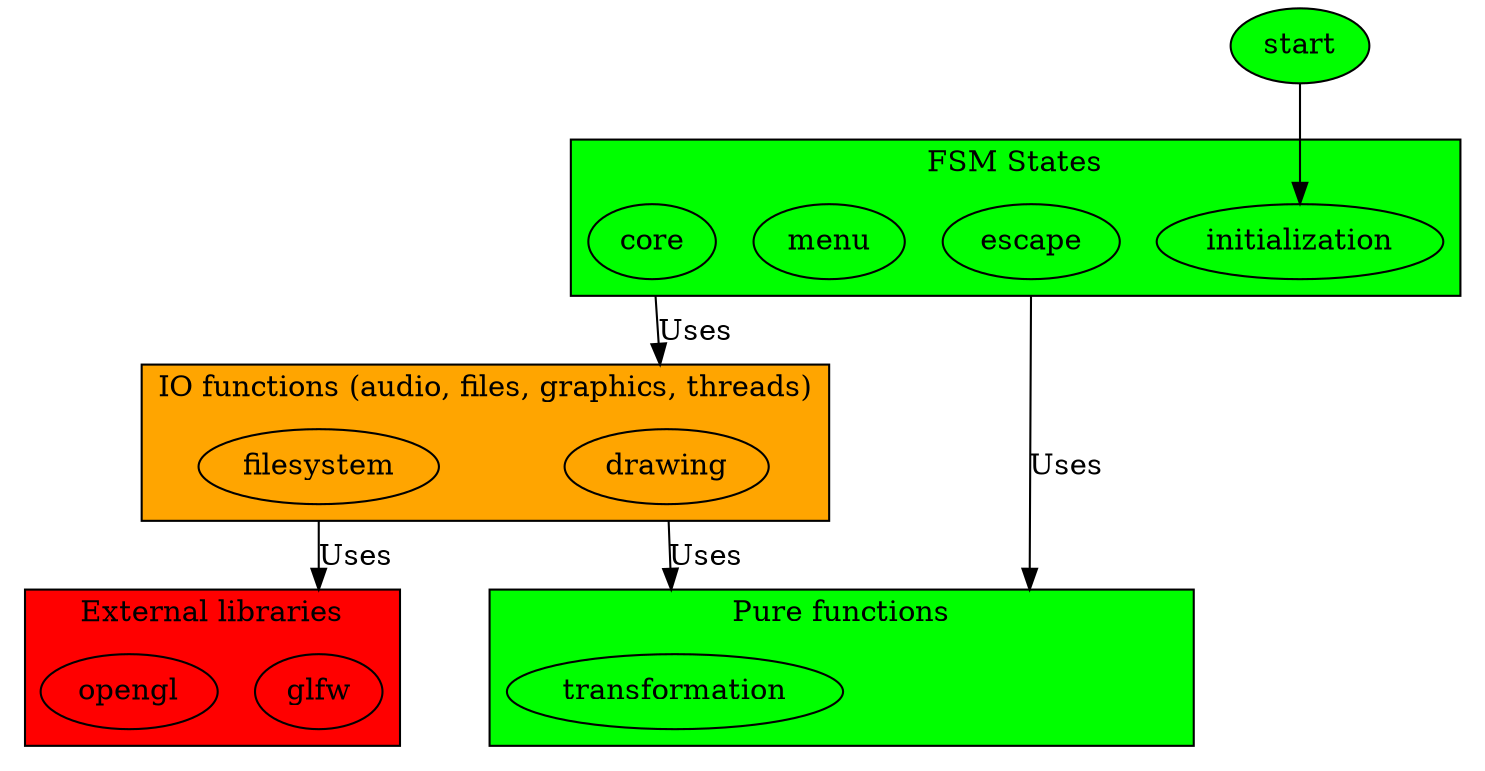 digraph G {
  compound = true;
  start [style = filled , fillcolor = green];

  start -> initialization;
  subgraph cluster_IO {
    label = "IO functions (audio, files, graphics, threads)";
    style = filled;
    fillcolor = orange;
    drawing;
    filesystem;
  }
  subgraph cluster_S {
    label = "FSM States";
    style = filled;
    fillcolor = green;
    initialization;
    core;
    menu;
    escape;
  }
  subgraph cluster_PURE {
    label = "Pure functions";
    style = filled;
    fillcolor = green;
    pure_dummy [style = invis];
    transformation;
  }
  subgraph cluster_EXT {
    label = "External libraries";
    style = filled;
    fillcolor = red;
    glfw;
    opengl;
  }

  core -> drawing [label = "Uses" , lhead = cluster_IO , ltail = cluster_S];
  escape -> pure_dummy [label = "Uses" , lhead = cluster_PURE , ltail = cluster_S];

  drawing -> transformation [label = "Uses" , lhead = cluster_PURE, ltail = cluster_IO];
  filesystem -> glfw [label = "Uses" , lhead = cluster_EXT , ltail = cluster_IO];
}
